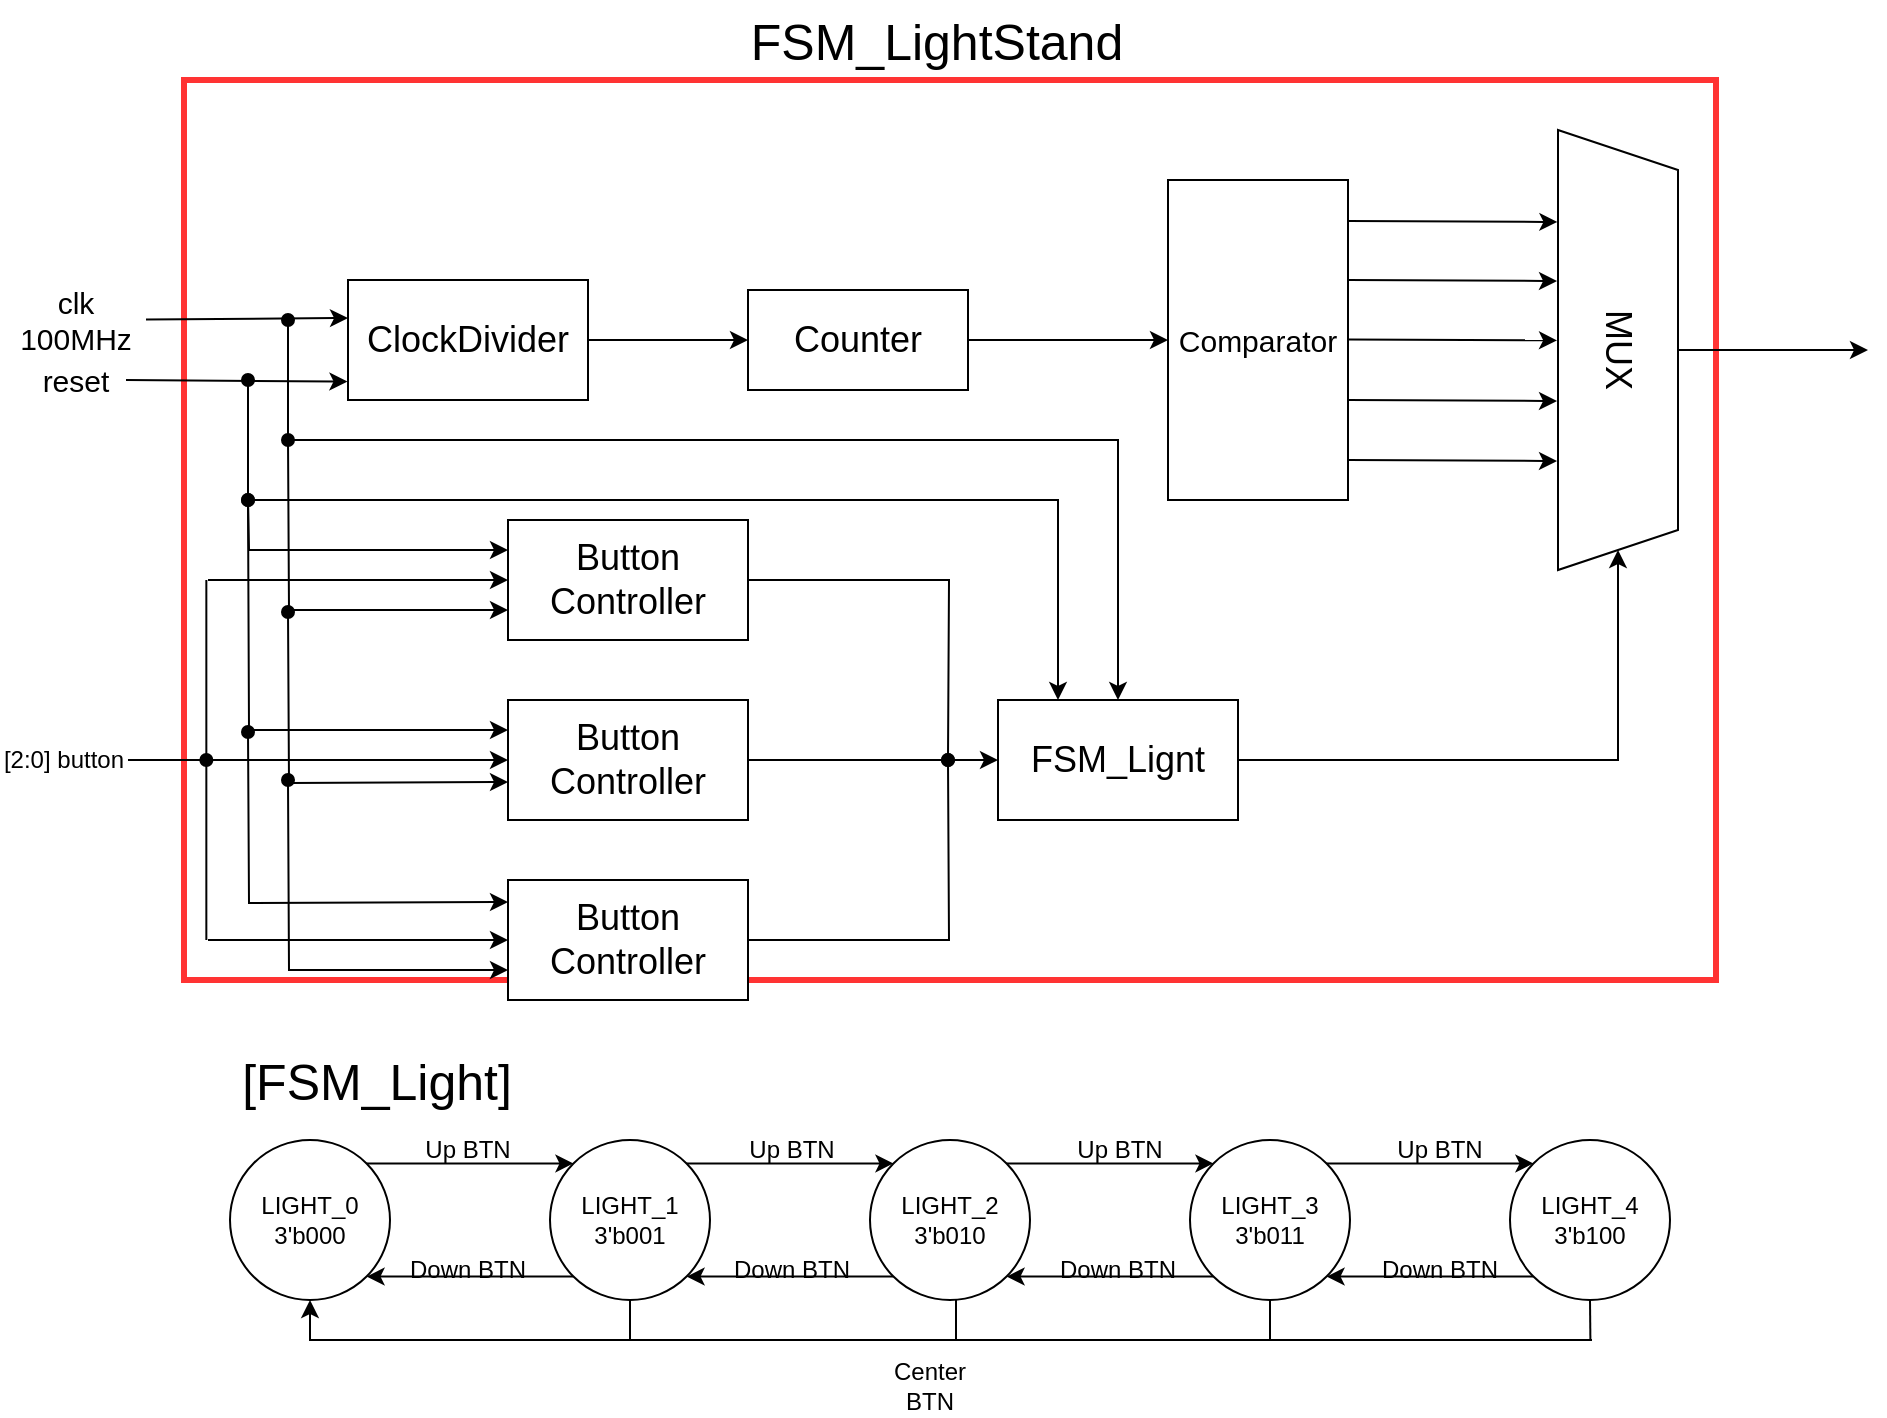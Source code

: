 <mxfile>
    <diagram id="9aRRMCPUvefPO5eQSC6F" name="페이지-1">
        <mxGraphModel dx="753" dy="574" grid="1" gridSize="10" guides="1" tooltips="1" connect="1" arrows="1" fold="1" page="1" pageScale="1" pageWidth="1169" pageHeight="827" math="0" shadow="0">
            <root>
                <mxCell id="0"/>
                <mxCell id="1" parent="0"/>
                <mxCell id="dKKX5aDjw6KxdLSWSVDR-50" value="" style="rounded=0;whiteSpace=wrap;html=1;strokeColor=#FF3333;strokeWidth=3;" parent="1" vertex="1">
                    <mxGeometry x="210" y="90" width="766" height="450" as="geometry"/>
                </mxCell>
                <mxCell id="dKKX5aDjw6KxdLSWSVDR-11" style="edgeStyle=orthogonalEdgeStyle;rounded=0;orthogonalLoop=1;jettySize=auto;html=1;entryX=0;entryY=0.5;entryDx=0;entryDy=0;" parent="1" source="dKKX5aDjw6KxdLSWSVDR-1" target="dKKX5aDjw6KxdLSWSVDR-2" edge="1">
                    <mxGeometry relative="1" as="geometry"/>
                </mxCell>
                <mxCell id="dKKX5aDjw6KxdLSWSVDR-1" value="&lt;font style=&quot;font-size: 18px&quot;&gt;ClockDivider&lt;/font&gt;" style="rounded=0;whiteSpace=wrap;html=1;" parent="1" vertex="1">
                    <mxGeometry x="292" y="190" width="120" height="60" as="geometry"/>
                </mxCell>
                <mxCell id="dKKX5aDjw6KxdLSWSVDR-12" style="edgeStyle=orthogonalEdgeStyle;rounded=0;orthogonalLoop=1;jettySize=auto;html=1;entryX=0;entryY=0.5;entryDx=0;entryDy=0;" parent="1" source="dKKX5aDjw6KxdLSWSVDR-2" target="dKKX5aDjw6KxdLSWSVDR-3" edge="1">
                    <mxGeometry relative="1" as="geometry"/>
                </mxCell>
                <mxCell id="dKKX5aDjw6KxdLSWSVDR-2" value="&lt;font style=&quot;font-size: 18px&quot;&gt;Counter&lt;/font&gt;" style="rounded=0;whiteSpace=wrap;html=1;" parent="1" vertex="1">
                    <mxGeometry x="492" y="195" width="110" height="50" as="geometry"/>
                </mxCell>
                <mxCell id="dKKX5aDjw6KxdLSWSVDR-3" value="&lt;font style=&quot;font-size: 15px&quot;&gt;Comparator&lt;/font&gt;" style="rounded=0;whiteSpace=wrap;html=1;" parent="1" vertex="1">
                    <mxGeometry x="702" y="140" width="90" height="160" as="geometry"/>
                </mxCell>
                <mxCell id="dKKX5aDjw6KxdLSWSVDR-49" style="edgeStyle=orthogonalEdgeStyle;rounded=0;orthogonalLoop=1;jettySize=auto;html=1;startArrow=none;startFill=0;endArrow=classic;endFill=1;" parent="1" source="dKKX5aDjw6KxdLSWSVDR-6" edge="1">
                    <mxGeometry relative="1" as="geometry">
                        <mxPoint x="1052" y="225" as="targetPoint"/>
                    </mxGeometry>
                </mxCell>
                <mxCell id="dKKX5aDjw6KxdLSWSVDR-6" value="&lt;font style=&quot;font-size: 18px&quot;&gt;MUX&lt;/font&gt;" style="shape=trapezoid;perimeter=trapezoidPerimeter;whiteSpace=wrap;html=1;fixedSize=1;rotation=90;" parent="1" vertex="1">
                    <mxGeometry x="817" y="195" width="220" height="60" as="geometry"/>
                </mxCell>
                <mxCell id="dKKX5aDjw6KxdLSWSVDR-10" style="edgeStyle=orthogonalEdgeStyle;rounded=0;orthogonalLoop=1;jettySize=auto;html=1;entryX=0;entryY=0.5;entryDx=0;entryDy=0;" parent="1" source="dKKX5aDjw6KxdLSWSVDR-7" target="dKKX5aDjw6KxdLSWSVDR-8" edge="1">
                    <mxGeometry relative="1" as="geometry"/>
                </mxCell>
                <mxCell id="dKKX5aDjw6KxdLSWSVDR-43" style="edgeStyle=orthogonalEdgeStyle;rounded=0;orthogonalLoop=1;jettySize=auto;html=1;exitX=0;exitY=0.25;exitDx=0;exitDy=0;startArrow=classic;startFill=1;endArrow=oval;endFill=1;" parent="1" source="dKKX5aDjw6KxdLSWSVDR-7" edge="1">
                    <mxGeometry relative="1" as="geometry">
                        <mxPoint x="242" y="300" as="targetPoint"/>
                    </mxGeometry>
                </mxCell>
                <mxCell id="dKKX5aDjw6KxdLSWSVDR-47" style="edgeStyle=orthogonalEdgeStyle;rounded=0;orthogonalLoop=1;jettySize=auto;html=1;exitX=0;exitY=0.75;exitDx=0;exitDy=0;startArrow=classic;startFill=1;endArrow=oval;endFill=1;" parent="1" edge="1">
                    <mxGeometry relative="1" as="geometry">
                        <mxPoint x="262" y="356" as="targetPoint"/>
                        <mxPoint x="372" y="441" as="sourcePoint"/>
                    </mxGeometry>
                </mxCell>
                <mxCell id="dKKX5aDjw6KxdLSWSVDR-7" value="&lt;font style=&quot;font-size: 18px&quot;&gt;Button&lt;br&gt;Controller&lt;/font&gt;" style="rounded=0;whiteSpace=wrap;html=1;" parent="1" vertex="1">
                    <mxGeometry x="372" y="400" width="120" height="60" as="geometry"/>
                </mxCell>
                <mxCell id="dKKX5aDjw6KxdLSWSVDR-9" style="edgeStyle=orthogonalEdgeStyle;rounded=0;orthogonalLoop=1;jettySize=auto;html=1;exitX=1;exitY=0.5;exitDx=0;exitDy=0;entryX=1;entryY=0.5;entryDx=0;entryDy=0;" parent="1" source="dKKX5aDjw6KxdLSWSVDR-8" target="dKKX5aDjw6KxdLSWSVDR-6" edge="1">
                    <mxGeometry relative="1" as="geometry"/>
                </mxCell>
                <mxCell id="dKKX5aDjw6KxdLSWSVDR-37" style="edgeStyle=orthogonalEdgeStyle;rounded=0;orthogonalLoop=1;jettySize=auto;html=1;exitX=0.25;exitY=0;exitDx=0;exitDy=0;startArrow=classic;startFill=1;endArrow=oval;endFill=1;" parent="1" source="dKKX5aDjw6KxdLSWSVDR-8" edge="1">
                    <mxGeometry relative="1" as="geometry">
                        <mxPoint x="242" y="240" as="targetPoint"/>
                        <Array as="points">
                            <mxPoint x="647" y="300"/>
                            <mxPoint x="242" y="300"/>
                        </Array>
                    </mxGeometry>
                </mxCell>
                <mxCell id="dKKX5aDjw6KxdLSWSVDR-41" style="edgeStyle=orthogonalEdgeStyle;rounded=0;orthogonalLoop=1;jettySize=auto;html=1;startArrow=classic;startFill=1;endArrow=oval;endFill=1;" parent="1" source="dKKX5aDjw6KxdLSWSVDR-8" edge="1">
                    <mxGeometry relative="1" as="geometry">
                        <mxPoint x="262" y="210.0" as="targetPoint"/>
                        <Array as="points">
                            <mxPoint x="677" y="270"/>
                            <mxPoint x="262" y="270"/>
                        </Array>
                    </mxGeometry>
                </mxCell>
                <mxCell id="dKKX5aDjw6KxdLSWSVDR-8" value="&lt;font style=&quot;font-size: 18px&quot;&gt;FSM_Lignt&lt;/font&gt;" style="rounded=0;whiteSpace=wrap;html=1;" parent="1" vertex="1">
                    <mxGeometry x="617" y="400" width="120" height="60" as="geometry"/>
                </mxCell>
                <mxCell id="dKKX5aDjw6KxdLSWSVDR-13" value="" style="endArrow=classic;html=1;exitX=1.002;exitY=0.128;exitDx=0;exitDy=0;exitPerimeter=0;entryX=0.209;entryY=1.005;entryDx=0;entryDy=0;entryPerimeter=0;endFill=1;" parent="1" source="dKKX5aDjw6KxdLSWSVDR-3" target="dKKX5aDjw6KxdLSWSVDR-6" edge="1">
                    <mxGeometry width="50" height="50" relative="1" as="geometry">
                        <mxPoint x="817" y="180" as="sourcePoint"/>
                        <mxPoint x="892" y="160" as="targetPoint"/>
                    </mxGeometry>
                </mxCell>
                <mxCell id="dKKX5aDjw6KxdLSWSVDR-17" value="" style="endArrow=classic;html=1;exitX=1.002;exitY=0.128;exitDx=0;exitDy=0;exitPerimeter=0;entryX=0.209;entryY=1.005;entryDx=0;entryDy=0;entryPerimeter=0;endFill=1;" parent="1" edge="1">
                    <mxGeometry width="50" height="50" relative="1" as="geometry">
                        <mxPoint x="792.0" y="190.0" as="sourcePoint"/>
                        <mxPoint x="896.52" y="190.5" as="targetPoint"/>
                    </mxGeometry>
                </mxCell>
                <mxCell id="dKKX5aDjw6KxdLSWSVDR-18" value="" style="endArrow=classic;html=1;exitX=1.002;exitY=0.128;exitDx=0;exitDy=0;exitPerimeter=0;entryX=0.209;entryY=1.005;entryDx=0;entryDy=0;entryPerimeter=0;endFill=1;" parent="1" edge="1">
                    <mxGeometry width="50" height="50" relative="1" as="geometry">
                        <mxPoint x="792" y="219.71" as="sourcePoint"/>
                        <mxPoint x="896.52" y="220.21" as="targetPoint"/>
                    </mxGeometry>
                </mxCell>
                <mxCell id="dKKX5aDjw6KxdLSWSVDR-19" value="" style="endArrow=classic;html=1;exitX=1.002;exitY=0.128;exitDx=0;exitDy=0;exitPerimeter=0;entryX=0.209;entryY=1.005;entryDx=0;entryDy=0;entryPerimeter=0;endFill=1;" parent="1" edge="1">
                    <mxGeometry width="50" height="50" relative="1" as="geometry">
                        <mxPoint x="792" y="250.0" as="sourcePoint"/>
                        <mxPoint x="896.52" y="250.5" as="targetPoint"/>
                    </mxGeometry>
                </mxCell>
                <mxCell id="dKKX5aDjw6KxdLSWSVDR-20" value="" style="endArrow=classic;html=1;exitX=1.002;exitY=0.128;exitDx=0;exitDy=0;exitPerimeter=0;entryX=0.209;entryY=1.005;entryDx=0;entryDy=0;entryPerimeter=0;endFill=1;" parent="1" edge="1">
                    <mxGeometry width="50" height="50" relative="1" as="geometry">
                        <mxPoint x="792" y="280.0" as="sourcePoint"/>
                        <mxPoint x="896.52" y="280.5" as="targetPoint"/>
                    </mxGeometry>
                </mxCell>
                <mxCell id="dKKX5aDjw6KxdLSWSVDR-21" value="" style="endArrow=classic;html=1;entryX=0;entryY=0.5;entryDx=0;entryDy=0;" parent="1" source="dKKX5aDjw6KxdLSWSVDR-22" edge="1">
                    <mxGeometry width="50" height="50" relative="1" as="geometry">
                        <mxPoint x="222" y="209" as="sourcePoint"/>
                        <mxPoint x="292" y="209" as="targetPoint"/>
                    </mxGeometry>
                </mxCell>
                <mxCell id="dKKX5aDjw6KxdLSWSVDR-22" value="&lt;font style=&quot;font-size: 15px&quot;&gt;clk&lt;br&gt;100MHz&lt;/font&gt;" style="text;html=1;strokeColor=none;fillColor=none;align=center;verticalAlign=middle;whiteSpace=wrap;rounded=0;" parent="1" vertex="1">
                    <mxGeometry x="121" y="189" width="70" height="42" as="geometry"/>
                </mxCell>
                <mxCell id="dKKX5aDjw6KxdLSWSVDR-23" value="" style="endArrow=classic;html=1;entryX=-0.019;entryY=0.846;entryDx=0;entryDy=0;entryPerimeter=0;exitX=1;exitY=0.5;exitDx=0;exitDy=0;" parent="1" source="dKKX5aDjw6KxdLSWSVDR-24" edge="1">
                    <mxGeometry width="50" height="50" relative="1" as="geometry">
                        <mxPoint x="222" y="241" as="sourcePoint"/>
                        <mxPoint x="291.72" y="240.76" as="targetPoint"/>
                    </mxGeometry>
                </mxCell>
                <mxCell id="dKKX5aDjw6KxdLSWSVDR-24" value="&lt;font style=&quot;font-size: 15px&quot;&gt;reset&lt;/font&gt;" style="text;html=1;strokeColor=none;fillColor=none;align=center;verticalAlign=middle;whiteSpace=wrap;rounded=0;" parent="1" vertex="1">
                    <mxGeometry x="131" y="230" width="50" height="20" as="geometry"/>
                </mxCell>
                <mxCell id="dKKX5aDjw6KxdLSWSVDR-28" style="edgeStyle=orthogonalEdgeStyle;rounded=0;orthogonalLoop=1;jettySize=auto;html=1;entryX=0;entryY=0.5;entryDx=0;entryDy=0;endArrow=classic;endFill=1;" parent="1" source="dKKX5aDjw6KxdLSWSVDR-25" target="dKKX5aDjw6KxdLSWSVDR-7" edge="1">
                    <mxGeometry relative="1" as="geometry"/>
                </mxCell>
                <mxCell id="dKKX5aDjw6KxdLSWSVDR-25" value="[2:0] button" style="text;html=1;strokeColor=none;fillColor=none;align=center;verticalAlign=middle;whiteSpace=wrap;rounded=0;" parent="1" vertex="1">
                    <mxGeometry x="118" y="420" width="64" height="20" as="geometry"/>
                </mxCell>
                <mxCell id="dKKX5aDjw6KxdLSWSVDR-32" style="edgeStyle=orthogonalEdgeStyle;rounded=0;orthogonalLoop=1;jettySize=auto;html=1;exitX=0;exitY=0.5;exitDx=0;exitDy=0;endArrow=none;endFill=0;startArrow=classic;startFill=1;" parent="1" source="dKKX5aDjw6KxdLSWSVDR-26" edge="1">
                    <mxGeometry relative="1" as="geometry">
                        <mxPoint x="222" y="340" as="targetPoint"/>
                    </mxGeometry>
                </mxCell>
                <mxCell id="dKKX5aDjw6KxdLSWSVDR-35" style="edgeStyle=orthogonalEdgeStyle;rounded=0;orthogonalLoop=1;jettySize=auto;html=1;startArrow=none;startFill=0;endArrow=oval;endFill=1;" parent="1" source="dKKX5aDjw6KxdLSWSVDR-26" edge="1">
                    <mxGeometry relative="1" as="geometry">
                        <mxPoint x="592" y="430" as="targetPoint"/>
                    </mxGeometry>
                </mxCell>
                <mxCell id="dKKX5aDjw6KxdLSWSVDR-42" style="edgeStyle=orthogonalEdgeStyle;rounded=0;orthogonalLoop=1;jettySize=auto;html=1;exitX=0;exitY=0.25;exitDx=0;exitDy=0;startArrow=classic;startFill=1;endArrow=oval;endFill=1;" parent="1" source="dKKX5aDjw6KxdLSWSVDR-26" edge="1">
                    <mxGeometry relative="1" as="geometry">
                        <mxPoint x="242" y="300" as="targetPoint"/>
                    </mxGeometry>
                </mxCell>
                <mxCell id="dKKX5aDjw6KxdLSWSVDR-46" style="edgeStyle=orthogonalEdgeStyle;rounded=0;orthogonalLoop=1;jettySize=auto;html=1;exitX=0;exitY=0.75;exitDx=0;exitDy=0;startArrow=classic;startFill=1;endArrow=oval;endFill=1;" parent="1" source="dKKX5aDjw6KxdLSWSVDR-26" edge="1">
                    <mxGeometry relative="1" as="geometry">
                        <mxPoint x="262" y="270" as="targetPoint"/>
                    </mxGeometry>
                </mxCell>
                <mxCell id="dKKX5aDjw6KxdLSWSVDR-26" value="&lt;font style=&quot;font-size: 18px&quot;&gt;Button&lt;br&gt;Controller&lt;/font&gt;" style="rounded=0;whiteSpace=wrap;html=1;" parent="1" vertex="1">
                    <mxGeometry x="372" y="310" width="120" height="60" as="geometry"/>
                </mxCell>
                <mxCell id="dKKX5aDjw6KxdLSWSVDR-34" style="edgeStyle=orthogonalEdgeStyle;rounded=0;orthogonalLoop=1;jettySize=auto;html=1;startArrow=classic;startFill=1;endArrow=none;endFill=0;" parent="1" source="dKKX5aDjw6KxdLSWSVDR-27" edge="1">
                    <mxGeometry relative="1" as="geometry">
                        <mxPoint x="222" y="520" as="targetPoint"/>
                    </mxGeometry>
                </mxCell>
                <mxCell id="dKKX5aDjw6KxdLSWSVDR-36" style="edgeStyle=orthogonalEdgeStyle;rounded=0;orthogonalLoop=1;jettySize=auto;html=1;startArrow=none;startFill=0;endArrow=oval;endFill=1;" parent="1" source="dKKX5aDjw6KxdLSWSVDR-27" edge="1">
                    <mxGeometry relative="1" as="geometry">
                        <mxPoint x="592" y="430" as="targetPoint"/>
                    </mxGeometry>
                </mxCell>
                <mxCell id="dKKX5aDjw6KxdLSWSVDR-45" style="edgeStyle=orthogonalEdgeStyle;rounded=0;orthogonalLoop=1;jettySize=auto;html=1;exitX=0;exitY=0.25;exitDx=0;exitDy=0;startArrow=classic;startFill=1;endArrow=oval;endFill=1;" parent="1" edge="1">
                    <mxGeometry relative="1" as="geometry">
                        <mxPoint x="242" y="416" as="targetPoint"/>
                        <mxPoint x="372" y="501" as="sourcePoint"/>
                    </mxGeometry>
                </mxCell>
                <mxCell id="dKKX5aDjw6KxdLSWSVDR-48" style="edgeStyle=orthogonalEdgeStyle;rounded=0;orthogonalLoop=1;jettySize=auto;html=1;exitX=0;exitY=0.75;exitDx=0;exitDy=0;startArrow=classic;startFill=1;endArrow=oval;endFill=1;" parent="1" source="dKKX5aDjw6KxdLSWSVDR-27" edge="1">
                    <mxGeometry relative="1" as="geometry">
                        <mxPoint x="262" y="440" as="targetPoint"/>
                    </mxGeometry>
                </mxCell>
                <mxCell id="dKKX5aDjw6KxdLSWSVDR-27" value="&lt;font style=&quot;font-size: 18px&quot;&gt;Button&lt;br&gt;Controller&lt;/font&gt;" style="rounded=0;whiteSpace=wrap;html=1;" parent="1" vertex="1">
                    <mxGeometry x="372" y="490" width="120" height="60" as="geometry"/>
                </mxCell>
                <mxCell id="dKKX5aDjw6KxdLSWSVDR-30" value="" style="endArrow=none;html=1;" parent="1" edge="1">
                    <mxGeometry width="50" height="50" relative="1" as="geometry">
                        <mxPoint x="221.17" y="430" as="sourcePoint"/>
                        <mxPoint x="221.17" y="340" as="targetPoint"/>
                    </mxGeometry>
                </mxCell>
                <mxCell id="dKKX5aDjw6KxdLSWSVDR-33" value="" style="endArrow=oval;html=1;startArrow=none;startFill=0;endFill=1;" parent="1" edge="1">
                    <mxGeometry width="50" height="50" relative="1" as="geometry">
                        <mxPoint x="221.17" y="520" as="sourcePoint"/>
                        <mxPoint x="221.17" y="430" as="targetPoint"/>
                    </mxGeometry>
                </mxCell>
                <mxCell id="dKKX5aDjw6KxdLSWSVDR-51" value="&lt;font style=&quot;font-size: 25px&quot;&gt;FSM_LightStand&lt;br&gt;&lt;/font&gt;" style="text;html=1;strokeColor=none;fillColor=none;align=center;verticalAlign=middle;whiteSpace=wrap;rounded=0;" parent="1" vertex="1">
                    <mxGeometry x="484" y="50" width="205" height="40" as="geometry"/>
                </mxCell>
                <mxCell id="dKKX5aDjw6KxdLSWSVDR-57" style="edgeStyle=orthogonalEdgeStyle;rounded=0;orthogonalLoop=1;jettySize=auto;html=1;exitX=1;exitY=0;exitDx=0;exitDy=0;entryX=0;entryY=0;entryDx=0;entryDy=0;startArrow=none;startFill=0;endArrow=classic;endFill=1;" parent="1" source="dKKX5aDjw6KxdLSWSVDR-52" target="dKKX5aDjw6KxdLSWSVDR-53" edge="1">
                    <mxGeometry relative="1" as="geometry"/>
                </mxCell>
                <mxCell id="dKKX5aDjw6KxdLSWSVDR-52" value="LIGHT_0&lt;br&gt;3'b000" style="ellipse;whiteSpace=wrap;html=1;aspect=fixed;strokeWidth=1;" parent="1" vertex="1">
                    <mxGeometry x="233" y="620" width="80" height="80" as="geometry"/>
                </mxCell>
                <mxCell id="dKKX5aDjw6KxdLSWSVDR-58" style="edgeStyle=orthogonalEdgeStyle;rounded=0;orthogonalLoop=1;jettySize=auto;html=1;exitX=1;exitY=0;exitDx=0;exitDy=0;entryX=0;entryY=0;entryDx=0;entryDy=0;startArrow=none;startFill=0;endArrow=classic;endFill=1;" parent="1" source="dKKX5aDjw6KxdLSWSVDR-53" target="dKKX5aDjw6KxdLSWSVDR-54" edge="1">
                    <mxGeometry relative="1" as="geometry"/>
                </mxCell>
                <mxCell id="dKKX5aDjw6KxdLSWSVDR-64" style="edgeStyle=orthogonalEdgeStyle;rounded=0;orthogonalLoop=1;jettySize=auto;html=1;exitX=0;exitY=1;exitDx=0;exitDy=0;entryX=1;entryY=1;entryDx=0;entryDy=0;startArrow=none;startFill=0;endArrow=classic;endFill=1;" parent="1" source="dKKX5aDjw6KxdLSWSVDR-53" target="dKKX5aDjw6KxdLSWSVDR-52" edge="1">
                    <mxGeometry relative="1" as="geometry"/>
                </mxCell>
                <mxCell id="dKKX5aDjw6KxdLSWSVDR-65" style="edgeStyle=orthogonalEdgeStyle;rounded=0;orthogonalLoop=1;jettySize=auto;html=1;exitX=0.5;exitY=1;exitDx=0;exitDy=0;entryX=0.5;entryY=1;entryDx=0;entryDy=0;startArrow=none;startFill=0;endArrow=classic;endFill=1;" parent="1" source="dKKX5aDjw6KxdLSWSVDR-53" target="dKKX5aDjw6KxdLSWSVDR-52" edge="1">
                    <mxGeometry relative="1" as="geometry"/>
                </mxCell>
                <mxCell id="dKKX5aDjw6KxdLSWSVDR-53" value="LIGHT_1&lt;br&gt;3'b001" style="ellipse;whiteSpace=wrap;html=1;aspect=fixed;strokeWidth=1;" parent="1" vertex="1">
                    <mxGeometry x="393" y="620" width="80" height="80" as="geometry"/>
                </mxCell>
                <mxCell id="dKKX5aDjw6KxdLSWSVDR-59" style="edgeStyle=orthogonalEdgeStyle;rounded=0;orthogonalLoop=1;jettySize=auto;html=1;exitX=1;exitY=0;exitDx=0;exitDy=0;entryX=0;entryY=0;entryDx=0;entryDy=0;startArrow=none;startFill=0;endArrow=classic;endFill=1;" parent="1" source="dKKX5aDjw6KxdLSWSVDR-54" target="dKKX5aDjw6KxdLSWSVDR-55" edge="1">
                    <mxGeometry relative="1" as="geometry"/>
                </mxCell>
                <mxCell id="dKKX5aDjw6KxdLSWSVDR-63" style="edgeStyle=orthogonalEdgeStyle;rounded=0;orthogonalLoop=1;jettySize=auto;html=1;exitX=0;exitY=1;exitDx=0;exitDy=0;entryX=1;entryY=1;entryDx=0;entryDy=0;startArrow=none;startFill=0;endArrow=classic;endFill=1;" parent="1" source="dKKX5aDjw6KxdLSWSVDR-54" target="dKKX5aDjw6KxdLSWSVDR-53" edge="1">
                    <mxGeometry relative="1" as="geometry"/>
                </mxCell>
                <mxCell id="dKKX5aDjw6KxdLSWSVDR-71" style="edgeStyle=orthogonalEdgeStyle;rounded=0;orthogonalLoop=1;jettySize=auto;html=1;exitX=0.5;exitY=1;exitDx=0;exitDy=0;startArrow=none;startFill=0;endArrow=none;endFill=0;" parent="1" edge="1">
                    <mxGeometry relative="1" as="geometry">
                        <mxPoint x="273" y="720" as="targetPoint"/>
                        <mxPoint x="596" y="700" as="sourcePoint"/>
                        <Array as="points">
                            <mxPoint x="596" y="720"/>
                            <mxPoint x="273" y="720"/>
                        </Array>
                    </mxGeometry>
                </mxCell>
                <mxCell id="dKKX5aDjw6KxdLSWSVDR-54" value="LIGHT_2&lt;br&gt;3'b010" style="ellipse;whiteSpace=wrap;html=1;aspect=fixed;strokeWidth=1;" parent="1" vertex="1">
                    <mxGeometry x="553" y="620" width="80" height="80" as="geometry"/>
                </mxCell>
                <mxCell id="dKKX5aDjw6KxdLSWSVDR-60" style="edgeStyle=orthogonalEdgeStyle;rounded=0;orthogonalLoop=1;jettySize=auto;html=1;exitX=1;exitY=0;exitDx=0;exitDy=0;entryX=0;entryY=0;entryDx=0;entryDy=0;startArrow=none;startFill=0;endArrow=classic;endFill=1;" parent="1" source="dKKX5aDjw6KxdLSWSVDR-55" target="dKKX5aDjw6KxdLSWSVDR-56" edge="1">
                    <mxGeometry relative="1" as="geometry"/>
                </mxCell>
                <mxCell id="dKKX5aDjw6KxdLSWSVDR-62" style="edgeStyle=orthogonalEdgeStyle;rounded=0;orthogonalLoop=1;jettySize=auto;html=1;exitX=0;exitY=1;exitDx=0;exitDy=0;entryX=1;entryY=1;entryDx=0;entryDy=0;startArrow=none;startFill=0;endArrow=classic;endFill=1;" parent="1" source="dKKX5aDjw6KxdLSWSVDR-55" target="dKKX5aDjw6KxdLSWSVDR-54" edge="1">
                    <mxGeometry relative="1" as="geometry"/>
                </mxCell>
                <mxCell id="dKKX5aDjw6KxdLSWSVDR-72" style="edgeStyle=orthogonalEdgeStyle;rounded=0;orthogonalLoop=1;jettySize=auto;html=1;startArrow=none;startFill=0;endArrow=none;endFill=0;" parent="1" source="dKKX5aDjw6KxdLSWSVDR-55" edge="1">
                    <mxGeometry relative="1" as="geometry">
                        <mxPoint x="753" y="720" as="targetPoint"/>
                    </mxGeometry>
                </mxCell>
                <mxCell id="dKKX5aDjw6KxdLSWSVDR-55" value="LIGHT_3&lt;br&gt;3'b011" style="ellipse;whiteSpace=wrap;html=1;aspect=fixed;strokeWidth=1;" parent="1" vertex="1">
                    <mxGeometry x="713" y="620" width="80" height="80" as="geometry"/>
                </mxCell>
                <mxCell id="dKKX5aDjw6KxdLSWSVDR-61" style="edgeStyle=orthogonalEdgeStyle;rounded=0;orthogonalLoop=1;jettySize=auto;html=1;exitX=0;exitY=1;exitDx=0;exitDy=0;entryX=1;entryY=1;entryDx=0;entryDy=0;startArrow=none;startFill=0;endArrow=classic;endFill=1;" parent="1" source="dKKX5aDjw6KxdLSWSVDR-56" target="dKKX5aDjw6KxdLSWSVDR-55" edge="1">
                    <mxGeometry relative="1" as="geometry"/>
                </mxCell>
                <mxCell id="dKKX5aDjw6KxdLSWSVDR-73" style="edgeStyle=orthogonalEdgeStyle;rounded=0;orthogonalLoop=1;jettySize=auto;html=1;exitX=0.5;exitY=1;exitDx=0;exitDy=0;startArrow=none;startFill=0;endArrow=none;endFill=0;" parent="1" source="dKKX5aDjw6KxdLSWSVDR-56" edge="1">
                    <mxGeometry relative="1" as="geometry">
                        <mxPoint x="913.2" y="720" as="targetPoint"/>
                    </mxGeometry>
                </mxCell>
                <mxCell id="dKKX5aDjw6KxdLSWSVDR-56" value="LIGHT_4&lt;br&gt;3'b100" style="ellipse;whiteSpace=wrap;html=1;aspect=fixed;strokeWidth=1;" parent="1" vertex="1">
                    <mxGeometry x="873" y="620" width="80" height="80" as="geometry"/>
                </mxCell>
                <mxCell id="dKKX5aDjw6KxdLSWSVDR-74" value="" style="endArrow=none;html=1;" parent="1" edge="1">
                    <mxGeometry width="50" height="50" relative="1" as="geometry">
                        <mxPoint x="590" y="720" as="sourcePoint"/>
                        <mxPoint x="914" y="720" as="targetPoint"/>
                    </mxGeometry>
                </mxCell>
                <mxCell id="dKKX5aDjw6KxdLSWSVDR-75" value="&lt;font style=&quot;font-size: 25px&quot;&gt;[FSM_Light]&lt;/font&gt;" style="text;html=1;strokeColor=none;fillColor=none;align=center;verticalAlign=middle;whiteSpace=wrap;rounded=0;" parent="1" vertex="1">
                    <mxGeometry x="233" y="570" width="147" height="40" as="geometry"/>
                </mxCell>
                <mxCell id="2" value="Up BTN" style="text;html=1;strokeColor=none;fillColor=none;align=center;verticalAlign=middle;whiteSpace=wrap;rounded=0;" vertex="1" parent="1">
                    <mxGeometry x="322" y="610" width="60" height="30" as="geometry"/>
                </mxCell>
                <mxCell id="3" value="Up BTN" style="text;html=1;strokeColor=none;fillColor=none;align=center;verticalAlign=middle;whiteSpace=wrap;rounded=0;" vertex="1" parent="1">
                    <mxGeometry x="484" y="610" width="60" height="30" as="geometry"/>
                </mxCell>
                <mxCell id="4" value="Up BTN" style="text;html=1;strokeColor=none;fillColor=none;align=center;verticalAlign=middle;whiteSpace=wrap;rounded=0;" vertex="1" parent="1">
                    <mxGeometry x="808" y="610" width="60" height="30" as="geometry"/>
                </mxCell>
                <mxCell id="5" value="Up BTN" style="text;html=1;strokeColor=none;fillColor=none;align=center;verticalAlign=middle;whiteSpace=wrap;rounded=0;" vertex="1" parent="1">
                    <mxGeometry x="648" y="610" width="60" height="30" as="geometry"/>
                </mxCell>
                <mxCell id="7" value="Down BTN" style="text;html=1;strokeColor=none;fillColor=none;align=center;verticalAlign=middle;whiteSpace=wrap;rounded=0;" vertex="1" parent="1">
                    <mxGeometry x="322" y="670" width="60" height="30" as="geometry"/>
                </mxCell>
                <mxCell id="8" value="Down BTN" style="text;html=1;strokeColor=none;fillColor=none;align=center;verticalAlign=middle;whiteSpace=wrap;rounded=0;" vertex="1" parent="1">
                    <mxGeometry x="484" y="670" width="60" height="30" as="geometry"/>
                </mxCell>
                <mxCell id="9" value="Down BTN" style="text;html=1;strokeColor=none;fillColor=none;align=center;verticalAlign=middle;whiteSpace=wrap;rounded=0;" vertex="1" parent="1">
                    <mxGeometry x="647" y="670" width="60" height="30" as="geometry"/>
                </mxCell>
                <mxCell id="10" value="Down BTN" style="text;html=1;strokeColor=none;fillColor=none;align=center;verticalAlign=middle;whiteSpace=wrap;rounded=0;" vertex="1" parent="1">
                    <mxGeometry x="808" y="670" width="60" height="30" as="geometry"/>
                </mxCell>
                <mxCell id="11" value="Center BTN" style="text;html=1;strokeColor=none;fillColor=none;align=center;verticalAlign=middle;whiteSpace=wrap;rounded=0;" vertex="1" parent="1">
                    <mxGeometry x="553" y="728" width="60" height="30" as="geometry"/>
                </mxCell>
            </root>
        </mxGraphModel>
    </diagram>
</mxfile>
